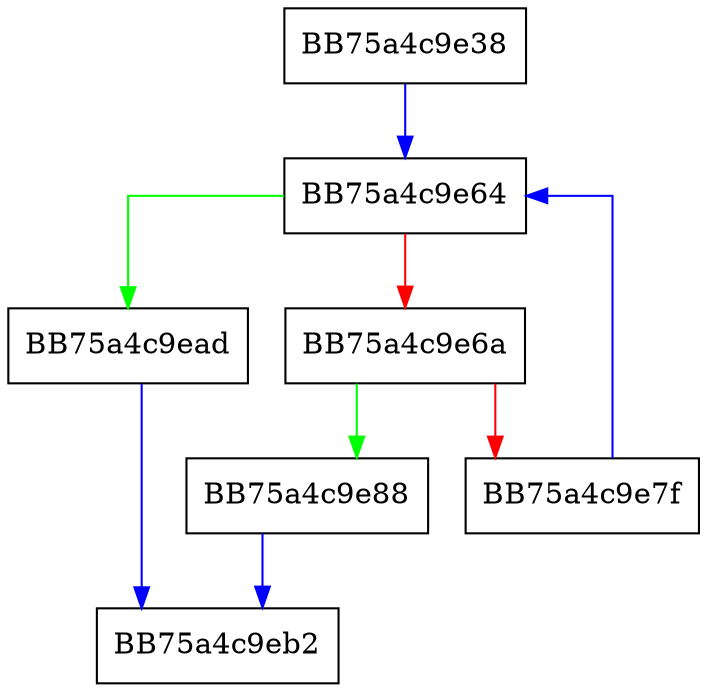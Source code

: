 digraph scfnRegOpenKey {
  node [shape="box"];
  graph [splines=ortho];
  BB75a4c9e38 -> BB75a4c9e64 [color="blue"];
  BB75a4c9e64 -> BB75a4c9ead [color="green"];
  BB75a4c9e64 -> BB75a4c9e6a [color="red"];
  BB75a4c9e6a -> BB75a4c9e88 [color="green"];
  BB75a4c9e6a -> BB75a4c9e7f [color="red"];
  BB75a4c9e7f -> BB75a4c9e64 [color="blue"];
  BB75a4c9e88 -> BB75a4c9eb2 [color="blue"];
  BB75a4c9ead -> BB75a4c9eb2 [color="blue"];
}